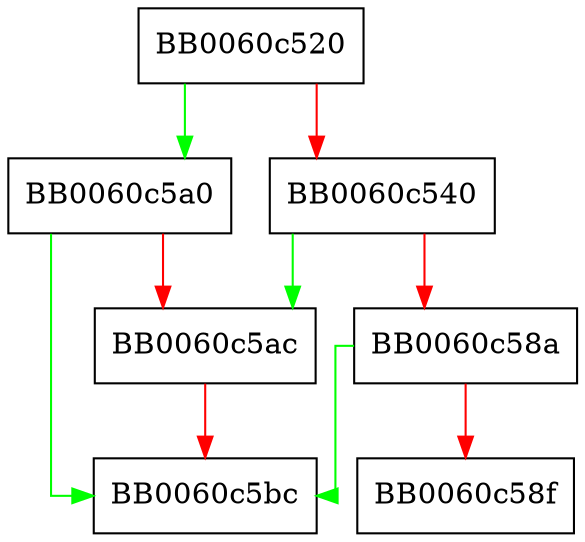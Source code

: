 digraph o_names_init_ossl_ {
  node [shape="box"];
  graph [splines=ortho];
  BB0060c520 -> BB0060c5a0 [color="green"];
  BB0060c520 -> BB0060c540 [color="red"];
  BB0060c540 -> BB0060c5ac [color="green"];
  BB0060c540 -> BB0060c58a [color="red"];
  BB0060c58a -> BB0060c5bc [color="green"];
  BB0060c58a -> BB0060c58f [color="red"];
  BB0060c5a0 -> BB0060c5bc [color="green"];
  BB0060c5a0 -> BB0060c5ac [color="red"];
  BB0060c5ac -> BB0060c5bc [color="red"];
}